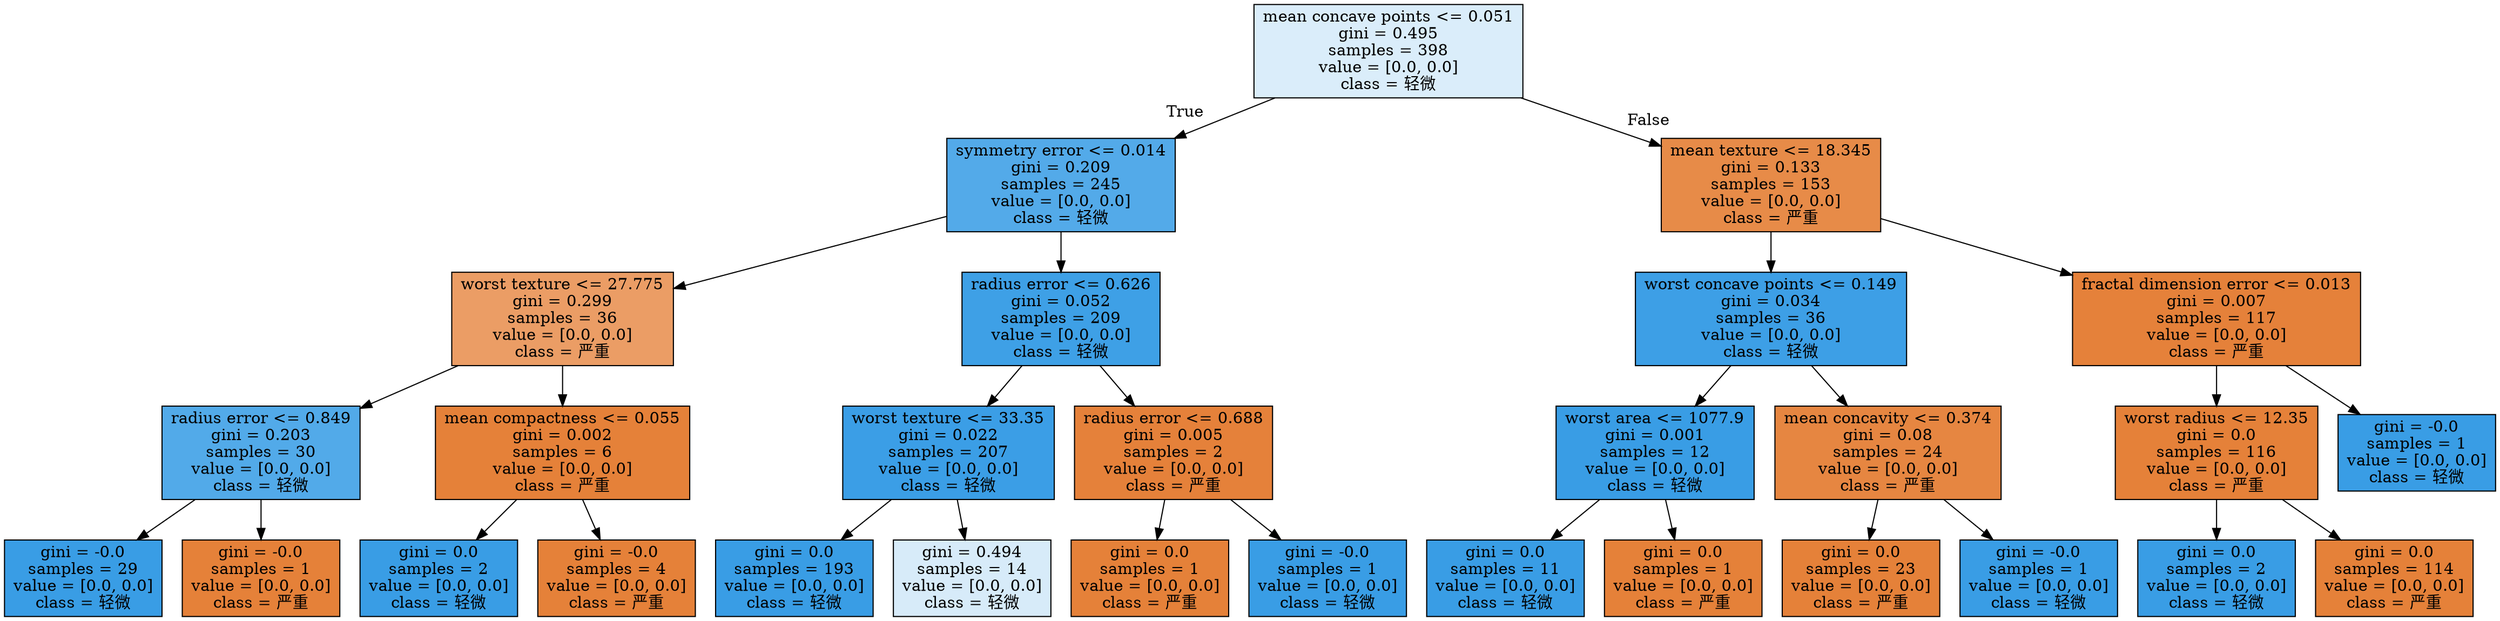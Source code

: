 digraph Tree {
node [shape=box, style="filled", color="black"] ;
0 [label="mean concave points <= 0.051\ngini = 0.495\nsamples = 398\nvalue = [0.0, 0.0]\nclass = 轻微", fillcolor="#399de52f"] ;
1 [label="symmetry error <= 0.014\ngini = 0.209\nsamples = 245\nvalue = [0.0, 0.0]\nclass = 轻微", fillcolor="#399de5dd"] ;
0 -> 1 [labeldistance=2.5, labelangle=45, headlabel="True"] ;
2 [label="worst texture <= 27.775\ngini = 0.299\nsamples = 36\nvalue = [0.0, 0.0]\nclass = 严重", fillcolor="#e58139c6"] ;
1 -> 2 ;
3 [label="radius error <= 0.849\ngini = 0.203\nsamples = 30\nvalue = [0.0, 0.0]\nclass = 轻微", fillcolor="#399de5de"] ;
2 -> 3 ;
4 [label="gini = -0.0\nsamples = 29\nvalue = [0.0, 0.0]\nclass = 轻微", fillcolor="#399de5ff"] ;
3 -> 4 ;
5 [label="gini = -0.0\nsamples = 1\nvalue = [0.0, 0.0]\nclass = 严重", fillcolor="#e58139ff"] ;
3 -> 5 ;
6 [label="mean compactness <= 0.055\ngini = 0.002\nsamples = 6\nvalue = [0.0, 0.0]\nclass = 严重", fillcolor="#e58139ff"] ;
2 -> 6 ;
7 [label="gini = 0.0\nsamples = 2\nvalue = [0.0, 0.0]\nclass = 轻微", fillcolor="#399de5ff"] ;
6 -> 7 ;
8 [label="gini = -0.0\nsamples = 4\nvalue = [0.0, 0.0]\nclass = 严重", fillcolor="#e58139ff"] ;
6 -> 8 ;
9 [label="radius error <= 0.626\ngini = 0.052\nsamples = 209\nvalue = [0.0, 0.0]\nclass = 轻微", fillcolor="#399de5f8"] ;
1 -> 9 ;
10 [label="worst texture <= 33.35\ngini = 0.022\nsamples = 207\nvalue = [0.0, 0.0]\nclass = 轻微", fillcolor="#399de5fc"] ;
9 -> 10 ;
11 [label="gini = 0.0\nsamples = 193\nvalue = [0.0, 0.0]\nclass = 轻微", fillcolor="#399de5ff"] ;
10 -> 11 ;
12 [label="gini = 0.494\nsamples = 14\nvalue = [0.0, 0.0]\nclass = 轻微", fillcolor="#399de533"] ;
10 -> 12 ;
13 [label="radius error <= 0.688\ngini = 0.005\nsamples = 2\nvalue = [0.0, 0.0]\nclass = 严重", fillcolor="#e58139fe"] ;
9 -> 13 ;
14 [label="gini = 0.0\nsamples = 1\nvalue = [0.0, 0.0]\nclass = 严重", fillcolor="#e58139ff"] ;
13 -> 14 ;
15 [label="gini = -0.0\nsamples = 1\nvalue = [0.0, 0.0]\nclass = 轻微", fillcolor="#399de5ff"] ;
13 -> 15 ;
16 [label="mean texture <= 18.345\ngini = 0.133\nsamples = 153\nvalue = [0.0, 0.0]\nclass = 严重", fillcolor="#e58139eb"] ;
0 -> 16 [labeldistance=2.5, labelangle=-45, headlabel="False"] ;
17 [label="worst concave points <= 0.149\ngini = 0.034\nsamples = 36\nvalue = [0.0, 0.0]\nclass = 轻微", fillcolor="#399de5fa"] ;
16 -> 17 ;
18 [label="worst area <= 1077.9\ngini = 0.001\nsamples = 12\nvalue = [0.0, 0.0]\nclass = 轻微", fillcolor="#399de5ff"] ;
17 -> 18 ;
19 [label="gini = 0.0\nsamples = 11\nvalue = [0.0, 0.0]\nclass = 轻微", fillcolor="#399de5ff"] ;
18 -> 19 ;
20 [label="gini = 0.0\nsamples = 1\nvalue = [0.0, 0.0]\nclass = 严重", fillcolor="#e58139ff"] ;
18 -> 20 ;
21 [label="mean concavity <= 0.374\ngini = 0.08\nsamples = 24\nvalue = [0.0, 0.0]\nclass = 严重", fillcolor="#e58139f4"] ;
17 -> 21 ;
22 [label="gini = 0.0\nsamples = 23\nvalue = [0.0, 0.0]\nclass = 严重", fillcolor="#e58139ff"] ;
21 -> 22 ;
23 [label="gini = -0.0\nsamples = 1\nvalue = [0.0, 0.0]\nclass = 轻微", fillcolor="#399de5ff"] ;
21 -> 23 ;
24 [label="fractal dimension error <= 0.013\ngini = 0.007\nsamples = 117\nvalue = [0.0, 0.0]\nclass = 严重", fillcolor="#e58139fe"] ;
16 -> 24 ;
25 [label="worst radius <= 12.35\ngini = 0.0\nsamples = 116\nvalue = [0.0, 0.0]\nclass = 严重", fillcolor="#e58139ff"] ;
24 -> 25 ;
26 [label="gini = 0.0\nsamples = 2\nvalue = [0.0, 0.0]\nclass = 轻微", fillcolor="#399de5ff"] ;
25 -> 26 ;
27 [label="gini = 0.0\nsamples = 114\nvalue = [0.0, 0.0]\nclass = 严重", fillcolor="#e58139ff"] ;
25 -> 27 ;
28 [label="gini = -0.0\nsamples = 1\nvalue = [0.0, 0.0]\nclass = 轻微", fillcolor="#399de5ff"] ;
24 -> 28 ;
}